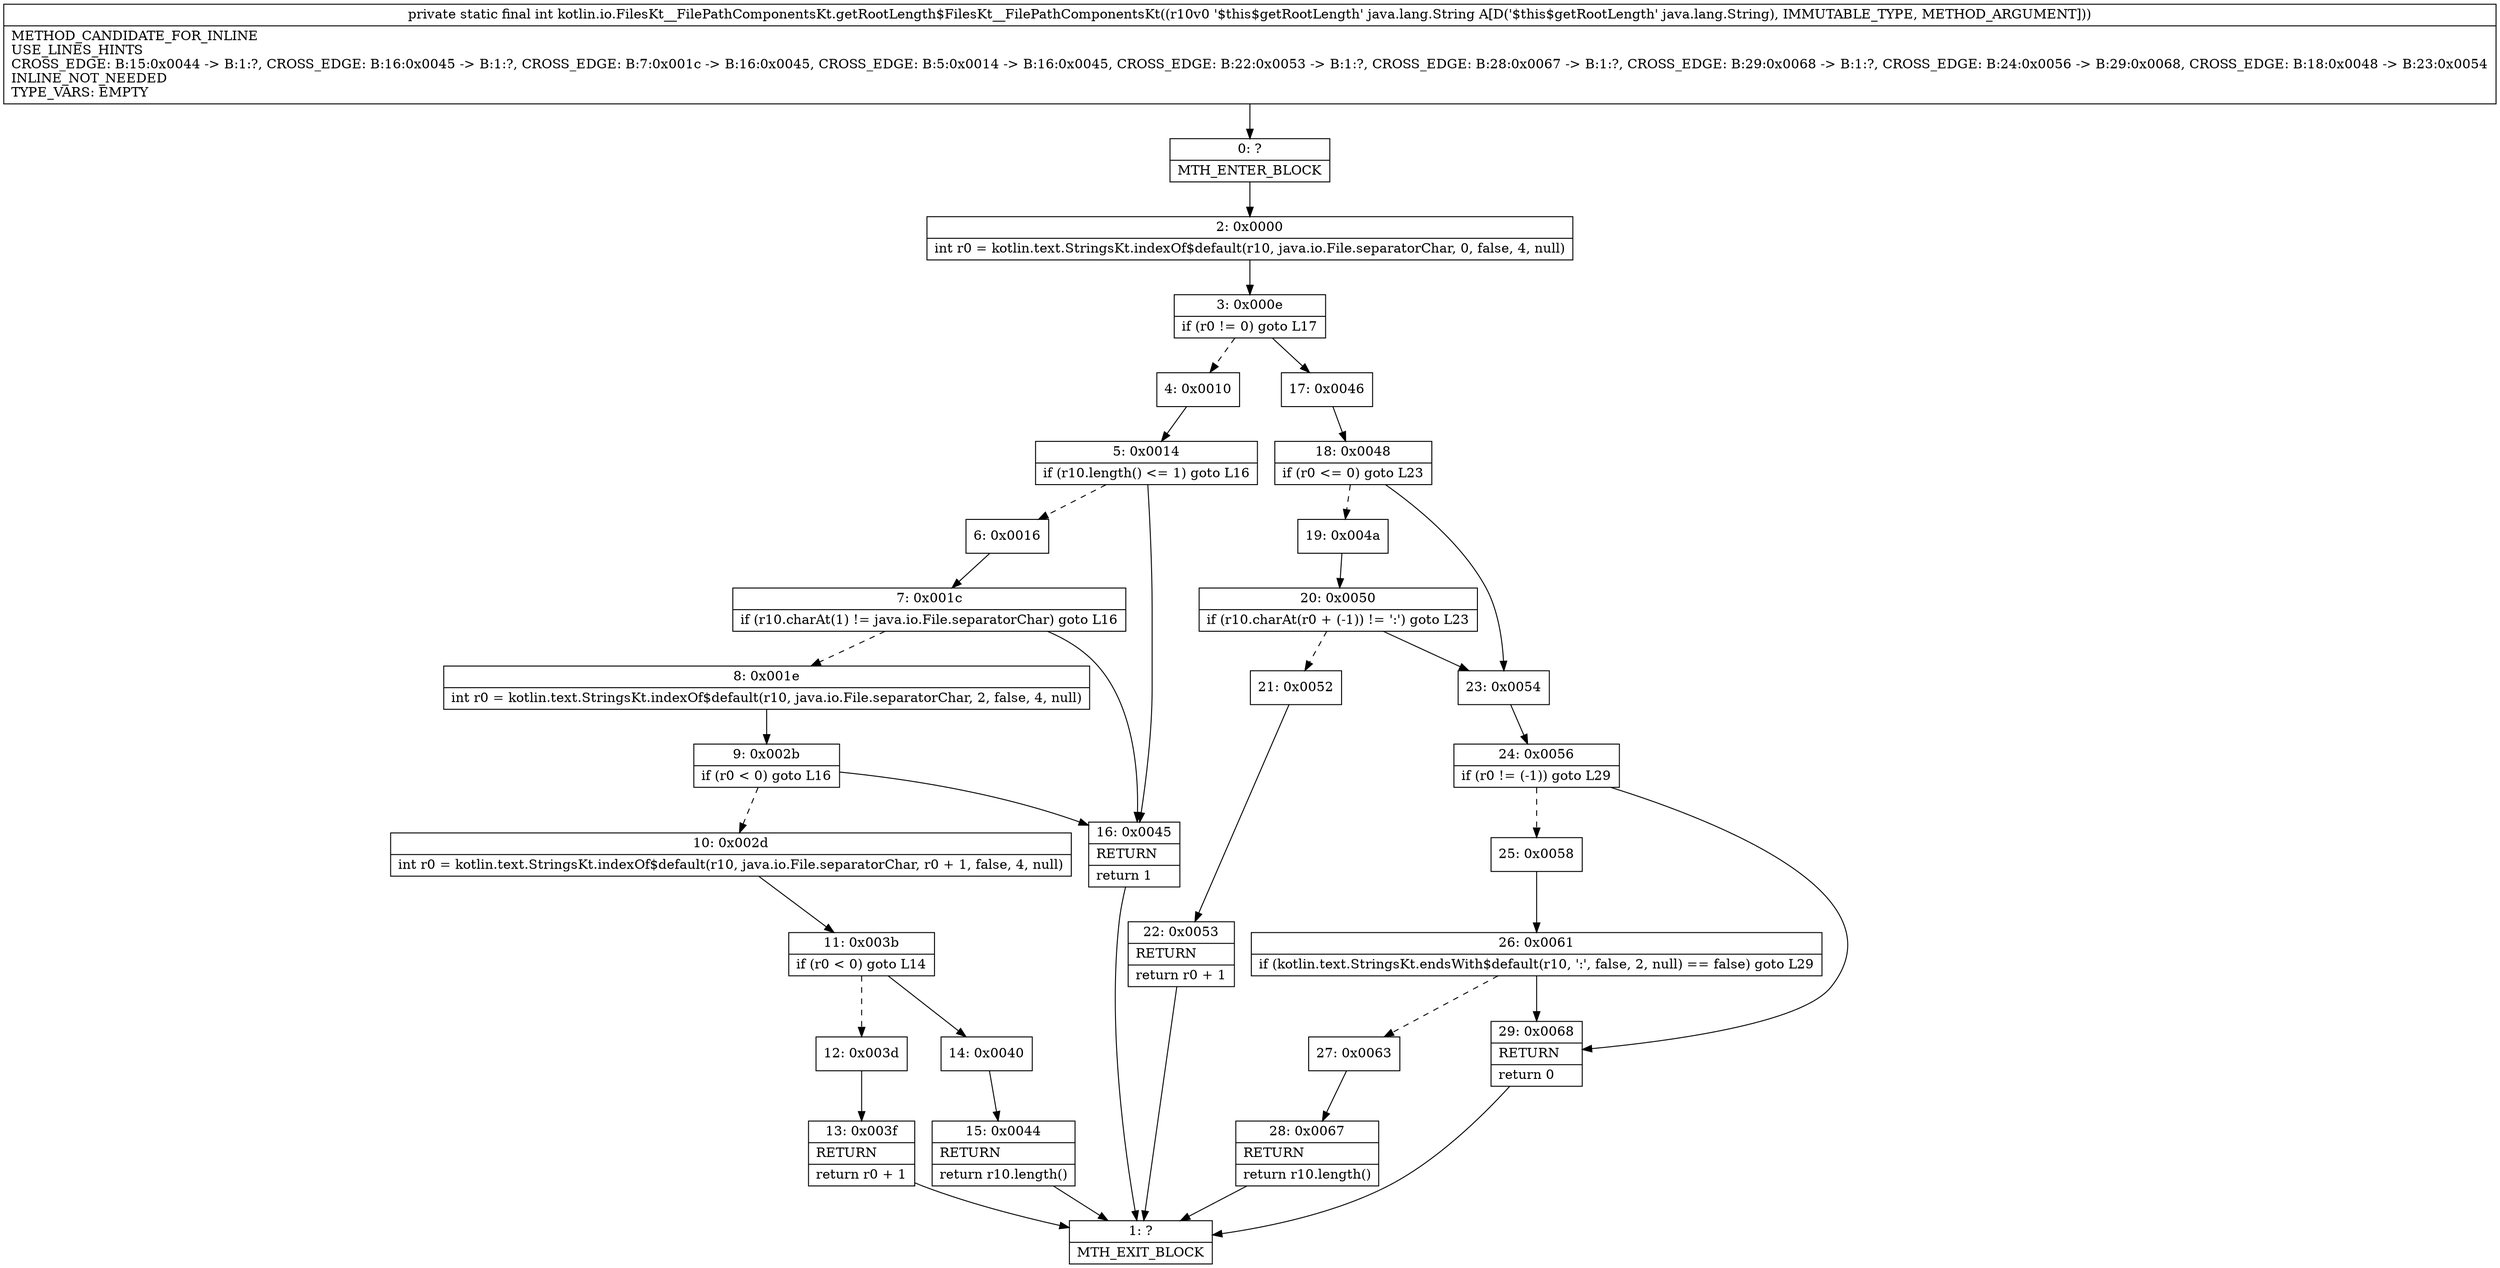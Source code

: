 digraph "CFG forkotlin.io.FilesKt__FilePathComponentsKt.getRootLength$FilesKt__FilePathComponentsKt(Ljava\/lang\/String;)I" {
Node_0 [shape=record,label="{0\:\ ?|MTH_ENTER_BLOCK\l}"];
Node_2 [shape=record,label="{2\:\ 0x0000|int r0 = kotlin.text.StringsKt.indexOf$default(r10, java.io.File.separatorChar, 0, false, 4, null)\l}"];
Node_3 [shape=record,label="{3\:\ 0x000e|if (r0 != 0) goto L17\l}"];
Node_4 [shape=record,label="{4\:\ 0x0010}"];
Node_5 [shape=record,label="{5\:\ 0x0014|if (r10.length() \<= 1) goto L16\l}"];
Node_6 [shape=record,label="{6\:\ 0x0016}"];
Node_7 [shape=record,label="{7\:\ 0x001c|if (r10.charAt(1) != java.io.File.separatorChar) goto L16\l}"];
Node_8 [shape=record,label="{8\:\ 0x001e|int r0 = kotlin.text.StringsKt.indexOf$default(r10, java.io.File.separatorChar, 2, false, 4, null)\l}"];
Node_9 [shape=record,label="{9\:\ 0x002b|if (r0 \< 0) goto L16\l}"];
Node_10 [shape=record,label="{10\:\ 0x002d|int r0 = kotlin.text.StringsKt.indexOf$default(r10, java.io.File.separatorChar, r0 + 1, false, 4, null)\l}"];
Node_11 [shape=record,label="{11\:\ 0x003b|if (r0 \< 0) goto L14\l}"];
Node_12 [shape=record,label="{12\:\ 0x003d}"];
Node_13 [shape=record,label="{13\:\ 0x003f|RETURN\l|return r0 + 1\l}"];
Node_1 [shape=record,label="{1\:\ ?|MTH_EXIT_BLOCK\l}"];
Node_14 [shape=record,label="{14\:\ 0x0040}"];
Node_15 [shape=record,label="{15\:\ 0x0044|RETURN\l|return r10.length()\l}"];
Node_16 [shape=record,label="{16\:\ 0x0045|RETURN\l|return 1\l}"];
Node_17 [shape=record,label="{17\:\ 0x0046}"];
Node_18 [shape=record,label="{18\:\ 0x0048|if (r0 \<= 0) goto L23\l}"];
Node_19 [shape=record,label="{19\:\ 0x004a}"];
Node_20 [shape=record,label="{20\:\ 0x0050|if (r10.charAt(r0 + (\-1)) != ':') goto L23\l}"];
Node_21 [shape=record,label="{21\:\ 0x0052}"];
Node_22 [shape=record,label="{22\:\ 0x0053|RETURN\l|return r0 + 1\l}"];
Node_23 [shape=record,label="{23\:\ 0x0054}"];
Node_24 [shape=record,label="{24\:\ 0x0056|if (r0 != (\-1)) goto L29\l}"];
Node_25 [shape=record,label="{25\:\ 0x0058}"];
Node_26 [shape=record,label="{26\:\ 0x0061|if (kotlin.text.StringsKt.endsWith$default(r10, ':', false, 2, null) == false) goto L29\l}"];
Node_27 [shape=record,label="{27\:\ 0x0063}"];
Node_28 [shape=record,label="{28\:\ 0x0067|RETURN\l|return r10.length()\l}"];
Node_29 [shape=record,label="{29\:\ 0x0068|RETURN\l|return 0\l}"];
MethodNode[shape=record,label="{private static final int kotlin.io.FilesKt__FilePathComponentsKt.getRootLength$FilesKt__FilePathComponentsKt((r10v0 '$this$getRootLength' java.lang.String A[D('$this$getRootLength' java.lang.String), IMMUTABLE_TYPE, METHOD_ARGUMENT]))  | METHOD_CANDIDATE_FOR_INLINE\lUSE_LINES_HINTS\lCROSS_EDGE: B:15:0x0044 \-\> B:1:?, CROSS_EDGE: B:16:0x0045 \-\> B:1:?, CROSS_EDGE: B:7:0x001c \-\> B:16:0x0045, CROSS_EDGE: B:5:0x0014 \-\> B:16:0x0045, CROSS_EDGE: B:22:0x0053 \-\> B:1:?, CROSS_EDGE: B:28:0x0067 \-\> B:1:?, CROSS_EDGE: B:29:0x0068 \-\> B:1:?, CROSS_EDGE: B:24:0x0056 \-\> B:29:0x0068, CROSS_EDGE: B:18:0x0048 \-\> B:23:0x0054\lINLINE_NOT_NEEDED\lTYPE_VARS: EMPTY\l}"];
MethodNode -> Node_0;Node_0 -> Node_2;
Node_2 -> Node_3;
Node_3 -> Node_4[style=dashed];
Node_3 -> Node_17;
Node_4 -> Node_5;
Node_5 -> Node_6[style=dashed];
Node_5 -> Node_16;
Node_6 -> Node_7;
Node_7 -> Node_8[style=dashed];
Node_7 -> Node_16;
Node_8 -> Node_9;
Node_9 -> Node_10[style=dashed];
Node_9 -> Node_16;
Node_10 -> Node_11;
Node_11 -> Node_12[style=dashed];
Node_11 -> Node_14;
Node_12 -> Node_13;
Node_13 -> Node_1;
Node_14 -> Node_15;
Node_15 -> Node_1;
Node_16 -> Node_1;
Node_17 -> Node_18;
Node_18 -> Node_19[style=dashed];
Node_18 -> Node_23;
Node_19 -> Node_20;
Node_20 -> Node_21[style=dashed];
Node_20 -> Node_23;
Node_21 -> Node_22;
Node_22 -> Node_1;
Node_23 -> Node_24;
Node_24 -> Node_25[style=dashed];
Node_24 -> Node_29;
Node_25 -> Node_26;
Node_26 -> Node_27[style=dashed];
Node_26 -> Node_29;
Node_27 -> Node_28;
Node_28 -> Node_1;
Node_29 -> Node_1;
}

